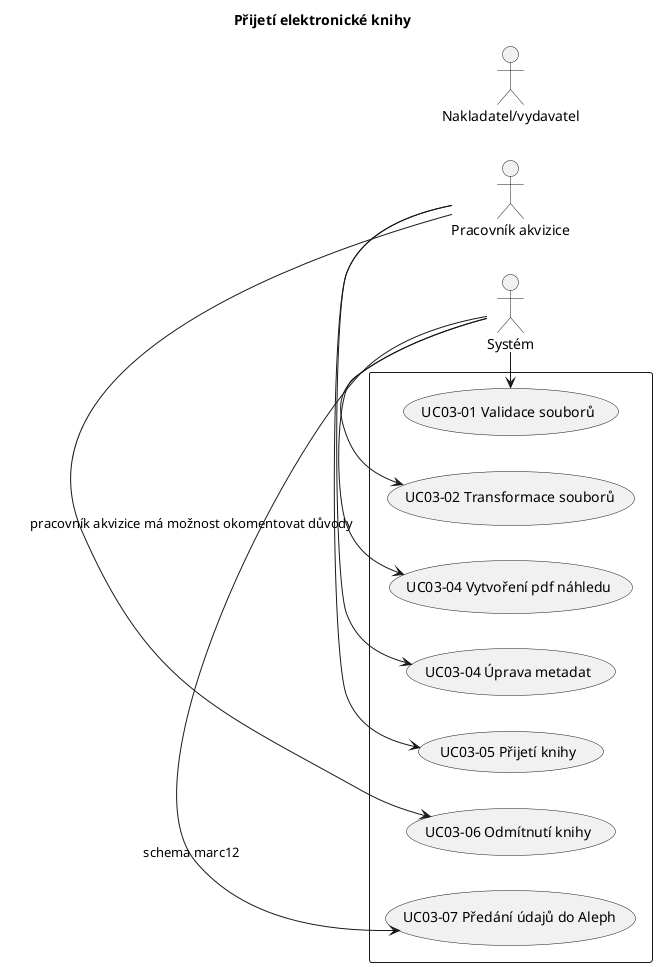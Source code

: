 @startuml
left to right direction
title Přijetí elektronické knihy
skinparam packageStyle rect

actor :Nakladatel/vydavatel:
actor :Pracovník akvizice:
actor :Systém:

rectangle  {
	   :Systém: -left-> (UC03-01 Validace souborů)
	   :Systém: -left-> (UC03-02 Transformace souborů)
	   :Systém: -left-> (UC03-04 Vytvoření pdf náhledu)

	   :Pracovník akvizice: -left-> (UC03-04 Úprava metadat)
	   :Pracovník akvizice: -left-> (UC03-05 Přijetí knihy) 
	   :Pracovník akvizice: -left-> (UC03-06 Odmítnutí knihy) : pracovník akvizice má možnost okomentovat důvody

	   :Systém: -left-> (UC03-07 Předání údajů do Aleph) : schema marc12
}
@enduml